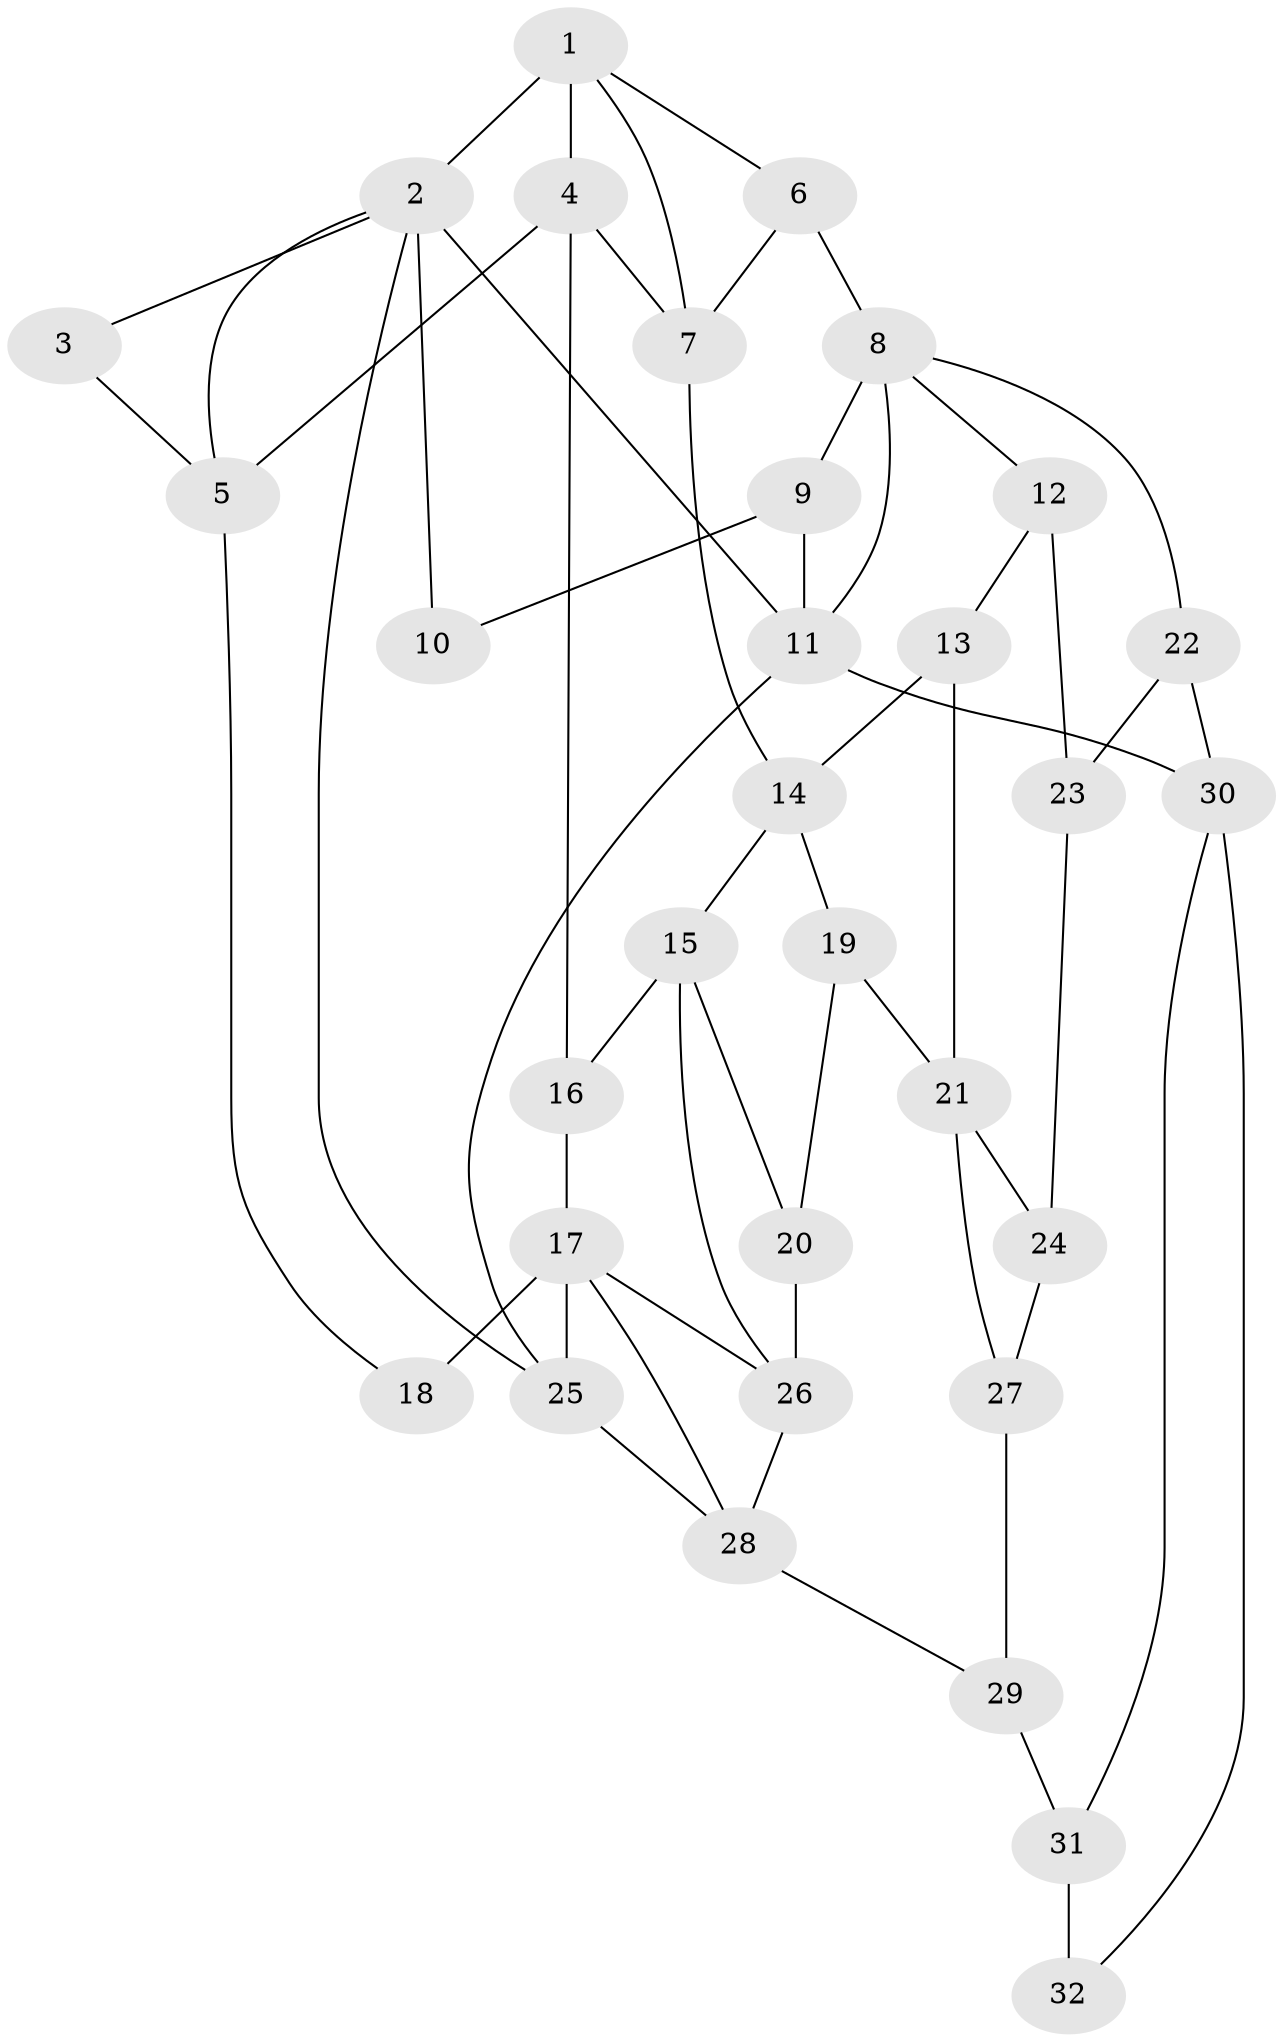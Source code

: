 // original degree distribution, {3: 0.02040816326530612, 6: 0.21428571428571427, 5: 0.5306122448979592, 4: 0.23469387755102042}
// Generated by graph-tools (version 1.1) at 2025/54/03/04/25 22:54:41]
// undirected, 32 vertices, 56 edges
graph export_dot {
  node [color=gray90,style=filled];
  1;
  2;
  3;
  4;
  5;
  6;
  7;
  8;
  9;
  10;
  11;
  12;
  13;
  14;
  15;
  16;
  17;
  18;
  19;
  20;
  21;
  22;
  23;
  24;
  25;
  26;
  27;
  28;
  29;
  30;
  31;
  32;
  1 -- 2 [weight=2.0];
  1 -- 4 [weight=1.0];
  1 -- 6 [weight=1.0];
  1 -- 7 [weight=1.0];
  2 -- 3 [weight=1.0];
  2 -- 5 [weight=1.0];
  2 -- 10 [weight=1.0];
  2 -- 11 [weight=1.0];
  2 -- 25 [weight=1.0];
  3 -- 5 [weight=1.0];
  4 -- 5 [weight=2.0];
  4 -- 7 [weight=2.0];
  4 -- 16 [weight=1.0];
  5 -- 18 [weight=1.0];
  6 -- 7 [weight=2.0];
  6 -- 8 [weight=2.0];
  7 -- 14 [weight=1.0];
  8 -- 9 [weight=1.0];
  8 -- 11 [weight=1.0];
  8 -- 12 [weight=1.0];
  8 -- 22 [weight=1.0];
  9 -- 10 [weight=2.0];
  9 -- 11 [weight=1.0];
  11 -- 25 [weight=1.0];
  11 -- 30 [weight=2.0];
  12 -- 13 [weight=1.0];
  12 -- 23 [weight=2.0];
  13 -- 14 [weight=1.0];
  13 -- 21 [weight=2.0];
  14 -- 15 [weight=1.0];
  14 -- 19 [weight=1.0];
  15 -- 16 [weight=2.0];
  15 -- 20 [weight=1.0];
  15 -- 26 [weight=1.0];
  16 -- 17 [weight=1.0];
  17 -- 18 [weight=2.0];
  17 -- 25 [weight=1.0];
  17 -- 26 [weight=1.0];
  17 -- 28 [weight=1.0];
  19 -- 20 [weight=2.0];
  19 -- 21 [weight=2.0];
  20 -- 26 [weight=3.0];
  21 -- 24 [weight=1.0];
  21 -- 27 [weight=1.0];
  22 -- 23 [weight=2.0];
  22 -- 30 [weight=2.0];
  23 -- 24 [weight=2.0];
  24 -- 27 [weight=1.0];
  25 -- 28 [weight=2.0];
  26 -- 28 [weight=1.0];
  27 -- 29 [weight=1.0];
  28 -- 29 [weight=2.0];
  29 -- 31 [weight=2.0];
  30 -- 31 [weight=1.0];
  30 -- 32 [weight=1.0];
  31 -- 32 [weight=2.0];
}
